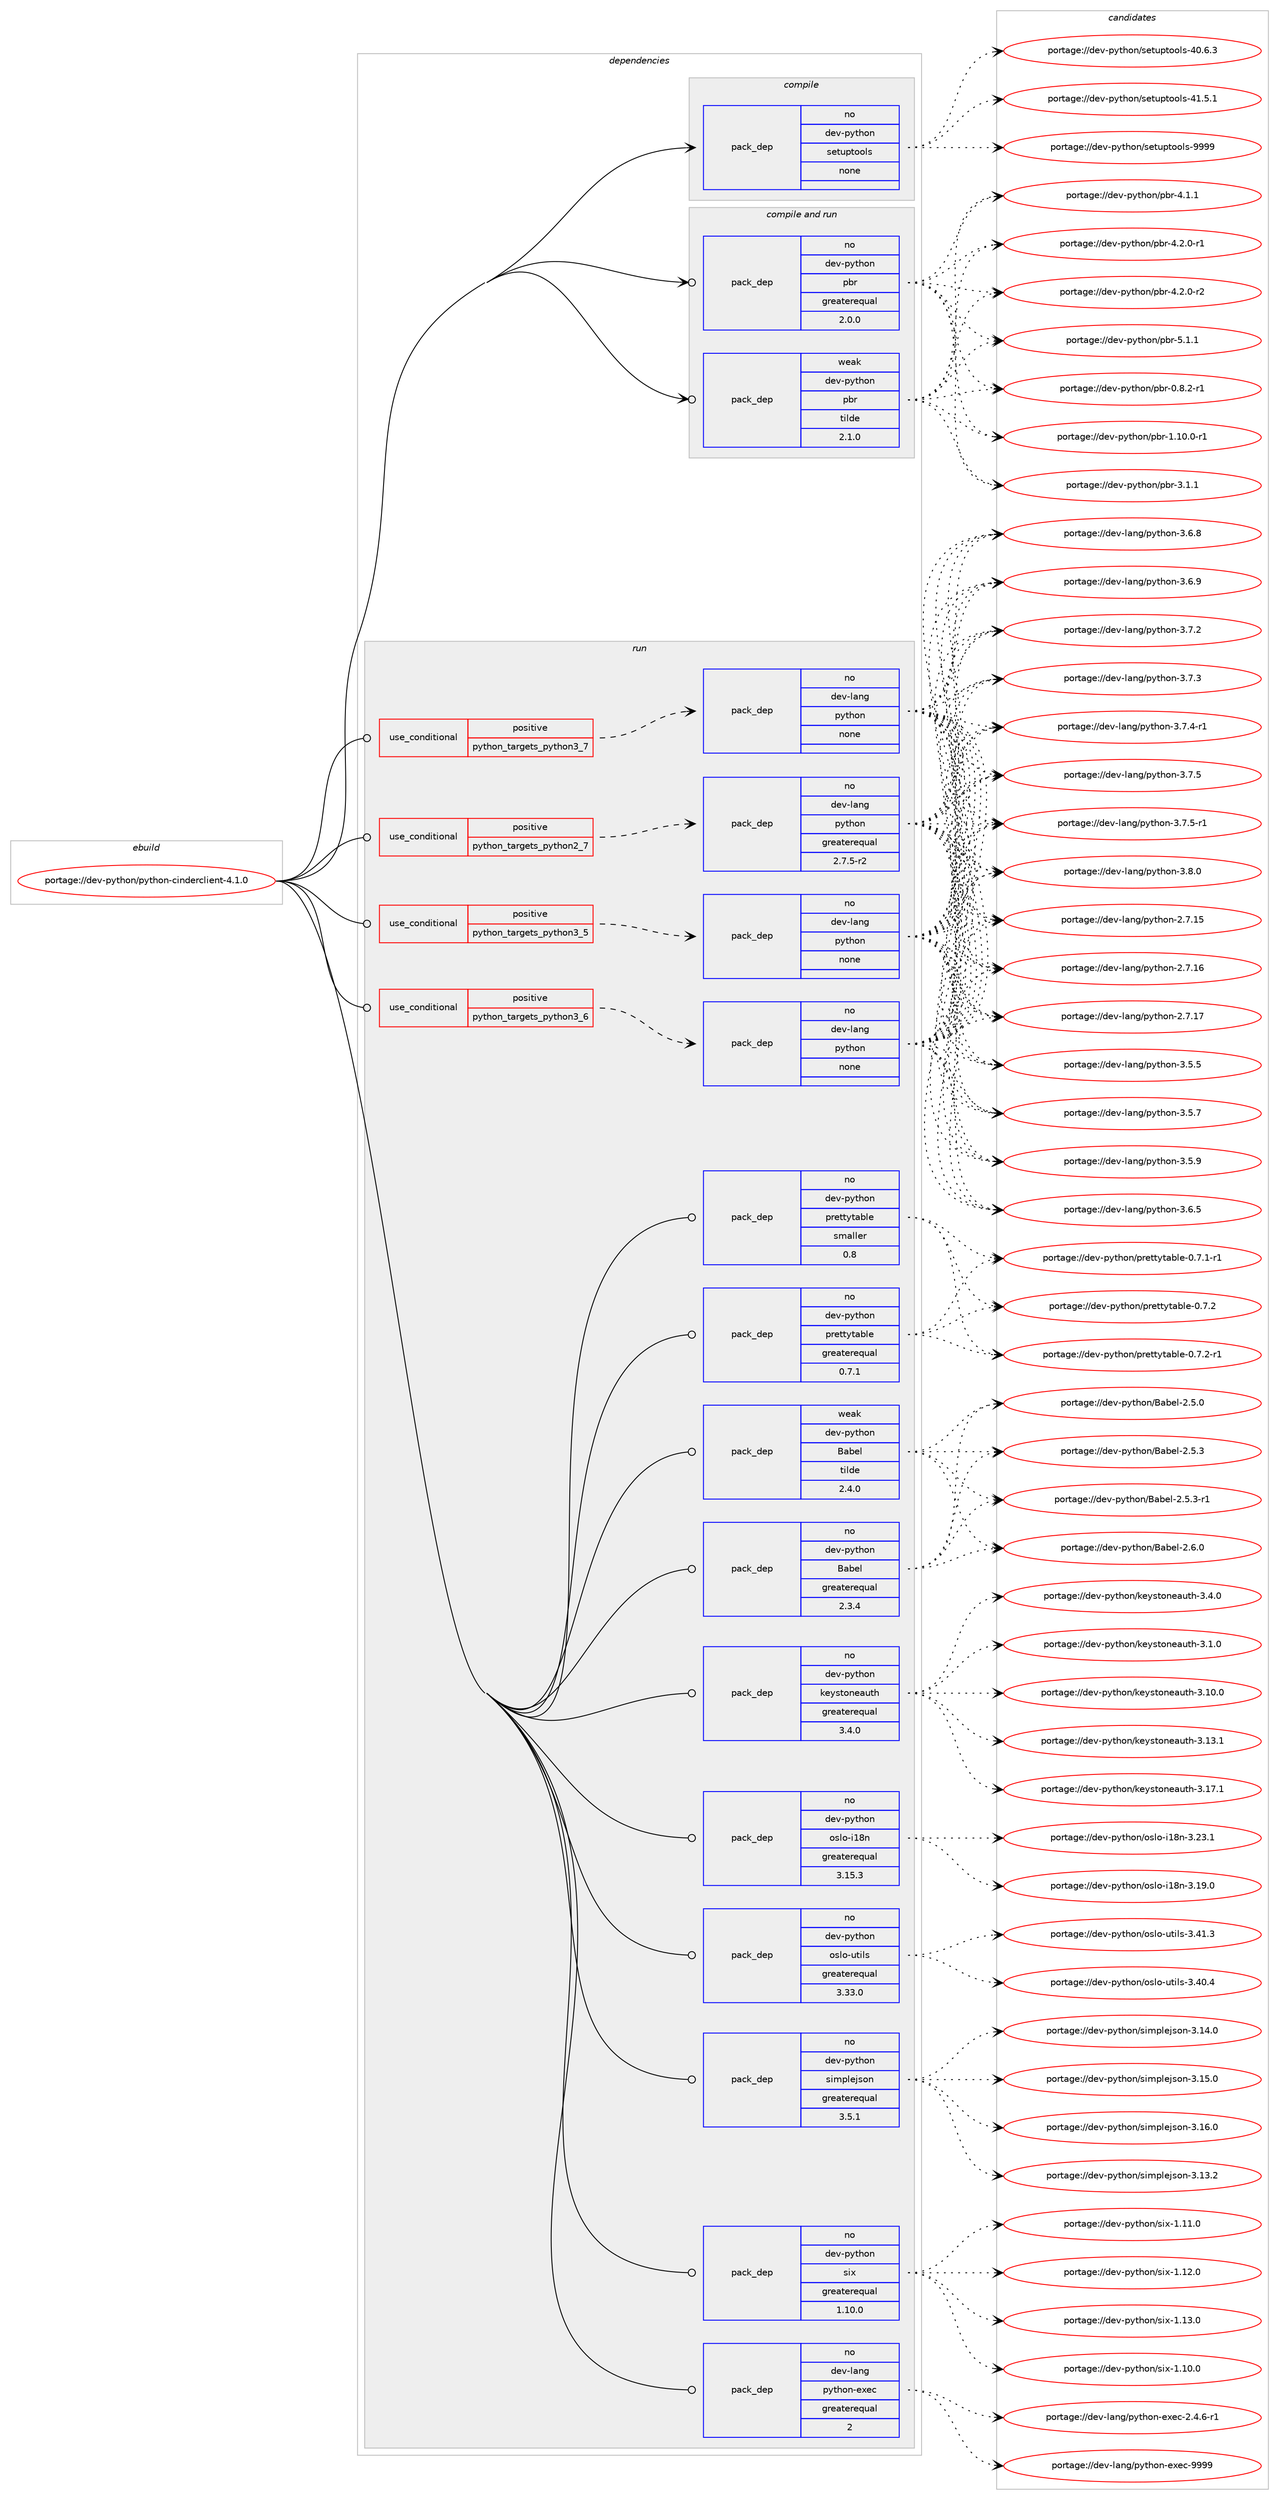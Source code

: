 digraph prolog {

# *************
# Graph options
# *************

newrank=true;
concentrate=true;
compound=true;
graph [rankdir=LR,fontname=Helvetica,fontsize=10,ranksep=1.5];#, ranksep=2.5, nodesep=0.2];
edge  [arrowhead=vee];
node  [fontname=Helvetica,fontsize=10];

# **********
# The ebuild
# **********

subgraph cluster_leftcol {
color=gray;
rank=same;
label=<<i>ebuild</i>>;
id [label="portage://dev-python/python-cinderclient-4.1.0", color=red, width=4, href="../dev-python/python-cinderclient-4.1.0.svg"];
}

# ****************
# The dependencies
# ****************

subgraph cluster_midcol {
color=gray;
label=<<i>dependencies</i>>;
subgraph cluster_compile {
fillcolor="#eeeeee";
style=filled;
label=<<i>compile</i>>;
subgraph pack125374 {
dependency165408 [label=<<TABLE BORDER="0" CELLBORDER="1" CELLSPACING="0" CELLPADDING="4" WIDTH="220"><TR><TD ROWSPAN="6" CELLPADDING="30">pack_dep</TD></TR><TR><TD WIDTH="110">no</TD></TR><TR><TD>dev-python</TD></TR><TR><TD>setuptools</TD></TR><TR><TD>none</TD></TR><TR><TD></TD></TR></TABLE>>, shape=none, color=blue];
}
id:e -> dependency165408:w [weight=20,style="solid",arrowhead="vee"];
}
subgraph cluster_compileandrun {
fillcolor="#eeeeee";
style=filled;
label=<<i>compile and run</i>>;
subgraph pack125375 {
dependency165409 [label=<<TABLE BORDER="0" CELLBORDER="1" CELLSPACING="0" CELLPADDING="4" WIDTH="220"><TR><TD ROWSPAN="6" CELLPADDING="30">pack_dep</TD></TR><TR><TD WIDTH="110">no</TD></TR><TR><TD>dev-python</TD></TR><TR><TD>pbr</TD></TR><TR><TD>greaterequal</TD></TR><TR><TD>2.0.0</TD></TR></TABLE>>, shape=none, color=blue];
}
id:e -> dependency165409:w [weight=20,style="solid",arrowhead="odotvee"];
subgraph pack125376 {
dependency165410 [label=<<TABLE BORDER="0" CELLBORDER="1" CELLSPACING="0" CELLPADDING="4" WIDTH="220"><TR><TD ROWSPAN="6" CELLPADDING="30">pack_dep</TD></TR><TR><TD WIDTH="110">weak</TD></TR><TR><TD>dev-python</TD></TR><TR><TD>pbr</TD></TR><TR><TD>tilde</TD></TR><TR><TD>2.1.0</TD></TR></TABLE>>, shape=none, color=blue];
}
id:e -> dependency165410:w [weight=20,style="solid",arrowhead="odotvee"];
}
subgraph cluster_run {
fillcolor="#eeeeee";
style=filled;
label=<<i>run</i>>;
subgraph cond36642 {
dependency165411 [label=<<TABLE BORDER="0" CELLBORDER="1" CELLSPACING="0" CELLPADDING="4"><TR><TD ROWSPAN="3" CELLPADDING="10">use_conditional</TD></TR><TR><TD>positive</TD></TR><TR><TD>python_targets_python2_7</TD></TR></TABLE>>, shape=none, color=red];
subgraph pack125377 {
dependency165412 [label=<<TABLE BORDER="0" CELLBORDER="1" CELLSPACING="0" CELLPADDING="4" WIDTH="220"><TR><TD ROWSPAN="6" CELLPADDING="30">pack_dep</TD></TR><TR><TD WIDTH="110">no</TD></TR><TR><TD>dev-lang</TD></TR><TR><TD>python</TD></TR><TR><TD>greaterequal</TD></TR><TR><TD>2.7.5-r2</TD></TR></TABLE>>, shape=none, color=blue];
}
dependency165411:e -> dependency165412:w [weight=20,style="dashed",arrowhead="vee"];
}
id:e -> dependency165411:w [weight=20,style="solid",arrowhead="odot"];
subgraph cond36643 {
dependency165413 [label=<<TABLE BORDER="0" CELLBORDER="1" CELLSPACING="0" CELLPADDING="4"><TR><TD ROWSPAN="3" CELLPADDING="10">use_conditional</TD></TR><TR><TD>positive</TD></TR><TR><TD>python_targets_python3_5</TD></TR></TABLE>>, shape=none, color=red];
subgraph pack125378 {
dependency165414 [label=<<TABLE BORDER="0" CELLBORDER="1" CELLSPACING="0" CELLPADDING="4" WIDTH="220"><TR><TD ROWSPAN="6" CELLPADDING="30">pack_dep</TD></TR><TR><TD WIDTH="110">no</TD></TR><TR><TD>dev-lang</TD></TR><TR><TD>python</TD></TR><TR><TD>none</TD></TR><TR><TD></TD></TR></TABLE>>, shape=none, color=blue];
}
dependency165413:e -> dependency165414:w [weight=20,style="dashed",arrowhead="vee"];
}
id:e -> dependency165413:w [weight=20,style="solid",arrowhead="odot"];
subgraph cond36644 {
dependency165415 [label=<<TABLE BORDER="0" CELLBORDER="1" CELLSPACING="0" CELLPADDING="4"><TR><TD ROWSPAN="3" CELLPADDING="10">use_conditional</TD></TR><TR><TD>positive</TD></TR><TR><TD>python_targets_python3_6</TD></TR></TABLE>>, shape=none, color=red];
subgraph pack125379 {
dependency165416 [label=<<TABLE BORDER="0" CELLBORDER="1" CELLSPACING="0" CELLPADDING="4" WIDTH="220"><TR><TD ROWSPAN="6" CELLPADDING="30">pack_dep</TD></TR><TR><TD WIDTH="110">no</TD></TR><TR><TD>dev-lang</TD></TR><TR><TD>python</TD></TR><TR><TD>none</TD></TR><TR><TD></TD></TR></TABLE>>, shape=none, color=blue];
}
dependency165415:e -> dependency165416:w [weight=20,style="dashed",arrowhead="vee"];
}
id:e -> dependency165415:w [weight=20,style="solid",arrowhead="odot"];
subgraph cond36645 {
dependency165417 [label=<<TABLE BORDER="0" CELLBORDER="1" CELLSPACING="0" CELLPADDING="4"><TR><TD ROWSPAN="3" CELLPADDING="10">use_conditional</TD></TR><TR><TD>positive</TD></TR><TR><TD>python_targets_python3_7</TD></TR></TABLE>>, shape=none, color=red];
subgraph pack125380 {
dependency165418 [label=<<TABLE BORDER="0" CELLBORDER="1" CELLSPACING="0" CELLPADDING="4" WIDTH="220"><TR><TD ROWSPAN="6" CELLPADDING="30">pack_dep</TD></TR><TR><TD WIDTH="110">no</TD></TR><TR><TD>dev-lang</TD></TR><TR><TD>python</TD></TR><TR><TD>none</TD></TR><TR><TD></TD></TR></TABLE>>, shape=none, color=blue];
}
dependency165417:e -> dependency165418:w [weight=20,style="dashed",arrowhead="vee"];
}
id:e -> dependency165417:w [weight=20,style="solid",arrowhead="odot"];
subgraph pack125381 {
dependency165419 [label=<<TABLE BORDER="0" CELLBORDER="1" CELLSPACING="0" CELLPADDING="4" WIDTH="220"><TR><TD ROWSPAN="6" CELLPADDING="30">pack_dep</TD></TR><TR><TD WIDTH="110">no</TD></TR><TR><TD>dev-lang</TD></TR><TR><TD>python-exec</TD></TR><TR><TD>greaterequal</TD></TR><TR><TD>2</TD></TR></TABLE>>, shape=none, color=blue];
}
id:e -> dependency165419:w [weight=20,style="solid",arrowhead="odot"];
subgraph pack125382 {
dependency165420 [label=<<TABLE BORDER="0" CELLBORDER="1" CELLSPACING="0" CELLPADDING="4" WIDTH="220"><TR><TD ROWSPAN="6" CELLPADDING="30">pack_dep</TD></TR><TR><TD WIDTH="110">no</TD></TR><TR><TD>dev-python</TD></TR><TR><TD>Babel</TD></TR><TR><TD>greaterequal</TD></TR><TR><TD>2.3.4</TD></TR></TABLE>>, shape=none, color=blue];
}
id:e -> dependency165420:w [weight=20,style="solid",arrowhead="odot"];
subgraph pack125383 {
dependency165421 [label=<<TABLE BORDER="0" CELLBORDER="1" CELLSPACING="0" CELLPADDING="4" WIDTH="220"><TR><TD ROWSPAN="6" CELLPADDING="30">pack_dep</TD></TR><TR><TD WIDTH="110">no</TD></TR><TR><TD>dev-python</TD></TR><TR><TD>keystoneauth</TD></TR><TR><TD>greaterequal</TD></TR><TR><TD>3.4.0</TD></TR></TABLE>>, shape=none, color=blue];
}
id:e -> dependency165421:w [weight=20,style="solid",arrowhead="odot"];
subgraph pack125384 {
dependency165422 [label=<<TABLE BORDER="0" CELLBORDER="1" CELLSPACING="0" CELLPADDING="4" WIDTH="220"><TR><TD ROWSPAN="6" CELLPADDING="30">pack_dep</TD></TR><TR><TD WIDTH="110">no</TD></TR><TR><TD>dev-python</TD></TR><TR><TD>oslo-i18n</TD></TR><TR><TD>greaterequal</TD></TR><TR><TD>3.15.3</TD></TR></TABLE>>, shape=none, color=blue];
}
id:e -> dependency165422:w [weight=20,style="solid",arrowhead="odot"];
subgraph pack125385 {
dependency165423 [label=<<TABLE BORDER="0" CELLBORDER="1" CELLSPACING="0" CELLPADDING="4" WIDTH="220"><TR><TD ROWSPAN="6" CELLPADDING="30">pack_dep</TD></TR><TR><TD WIDTH="110">no</TD></TR><TR><TD>dev-python</TD></TR><TR><TD>oslo-utils</TD></TR><TR><TD>greaterequal</TD></TR><TR><TD>3.33.0</TD></TR></TABLE>>, shape=none, color=blue];
}
id:e -> dependency165423:w [weight=20,style="solid",arrowhead="odot"];
subgraph pack125386 {
dependency165424 [label=<<TABLE BORDER="0" CELLBORDER="1" CELLSPACING="0" CELLPADDING="4" WIDTH="220"><TR><TD ROWSPAN="6" CELLPADDING="30">pack_dep</TD></TR><TR><TD WIDTH="110">no</TD></TR><TR><TD>dev-python</TD></TR><TR><TD>prettytable</TD></TR><TR><TD>greaterequal</TD></TR><TR><TD>0.7.1</TD></TR></TABLE>>, shape=none, color=blue];
}
id:e -> dependency165424:w [weight=20,style="solid",arrowhead="odot"];
subgraph pack125387 {
dependency165425 [label=<<TABLE BORDER="0" CELLBORDER="1" CELLSPACING="0" CELLPADDING="4" WIDTH="220"><TR><TD ROWSPAN="6" CELLPADDING="30">pack_dep</TD></TR><TR><TD WIDTH="110">no</TD></TR><TR><TD>dev-python</TD></TR><TR><TD>prettytable</TD></TR><TR><TD>smaller</TD></TR><TR><TD>0.8</TD></TR></TABLE>>, shape=none, color=blue];
}
id:e -> dependency165425:w [weight=20,style="solid",arrowhead="odot"];
subgraph pack125388 {
dependency165426 [label=<<TABLE BORDER="0" CELLBORDER="1" CELLSPACING="0" CELLPADDING="4" WIDTH="220"><TR><TD ROWSPAN="6" CELLPADDING="30">pack_dep</TD></TR><TR><TD WIDTH="110">no</TD></TR><TR><TD>dev-python</TD></TR><TR><TD>simplejson</TD></TR><TR><TD>greaterequal</TD></TR><TR><TD>3.5.1</TD></TR></TABLE>>, shape=none, color=blue];
}
id:e -> dependency165426:w [weight=20,style="solid",arrowhead="odot"];
subgraph pack125389 {
dependency165427 [label=<<TABLE BORDER="0" CELLBORDER="1" CELLSPACING="0" CELLPADDING="4" WIDTH="220"><TR><TD ROWSPAN="6" CELLPADDING="30">pack_dep</TD></TR><TR><TD WIDTH="110">no</TD></TR><TR><TD>dev-python</TD></TR><TR><TD>six</TD></TR><TR><TD>greaterequal</TD></TR><TR><TD>1.10.0</TD></TR></TABLE>>, shape=none, color=blue];
}
id:e -> dependency165427:w [weight=20,style="solid",arrowhead="odot"];
subgraph pack125390 {
dependency165428 [label=<<TABLE BORDER="0" CELLBORDER="1" CELLSPACING="0" CELLPADDING="4" WIDTH="220"><TR><TD ROWSPAN="6" CELLPADDING="30">pack_dep</TD></TR><TR><TD WIDTH="110">weak</TD></TR><TR><TD>dev-python</TD></TR><TR><TD>Babel</TD></TR><TR><TD>tilde</TD></TR><TR><TD>2.4.0</TD></TR></TABLE>>, shape=none, color=blue];
}
id:e -> dependency165428:w [weight=20,style="solid",arrowhead="odot"];
}
}

# **************
# The candidates
# **************

subgraph cluster_choices {
rank=same;
color=gray;
label=<<i>candidates</i>>;

subgraph choice125374 {
color=black;
nodesep=1;
choiceportage100101118451121211161041111104711510111611711211611111110811545524846544651 [label="portage://dev-python/setuptools-40.6.3", color=red, width=4,href="../dev-python/setuptools-40.6.3.svg"];
choiceportage100101118451121211161041111104711510111611711211611111110811545524946534649 [label="portage://dev-python/setuptools-41.5.1", color=red, width=4,href="../dev-python/setuptools-41.5.1.svg"];
choiceportage10010111845112121116104111110471151011161171121161111111081154557575757 [label="portage://dev-python/setuptools-9999", color=red, width=4,href="../dev-python/setuptools-9999.svg"];
dependency165408:e -> choiceportage100101118451121211161041111104711510111611711211611111110811545524846544651:w [style=dotted,weight="100"];
dependency165408:e -> choiceportage100101118451121211161041111104711510111611711211611111110811545524946534649:w [style=dotted,weight="100"];
dependency165408:e -> choiceportage10010111845112121116104111110471151011161171121161111111081154557575757:w [style=dotted,weight="100"];
}
subgraph choice125375 {
color=black;
nodesep=1;
choiceportage1001011184511212111610411111047112981144548465646504511449 [label="portage://dev-python/pbr-0.8.2-r1", color=red, width=4,href="../dev-python/pbr-0.8.2-r1.svg"];
choiceportage100101118451121211161041111104711298114454946494846484511449 [label="portage://dev-python/pbr-1.10.0-r1", color=red, width=4,href="../dev-python/pbr-1.10.0-r1.svg"];
choiceportage100101118451121211161041111104711298114455146494649 [label="portage://dev-python/pbr-3.1.1", color=red, width=4,href="../dev-python/pbr-3.1.1.svg"];
choiceportage100101118451121211161041111104711298114455246494649 [label="portage://dev-python/pbr-4.1.1", color=red, width=4,href="../dev-python/pbr-4.1.1.svg"];
choiceportage1001011184511212111610411111047112981144552465046484511449 [label="portage://dev-python/pbr-4.2.0-r1", color=red, width=4,href="../dev-python/pbr-4.2.0-r1.svg"];
choiceportage1001011184511212111610411111047112981144552465046484511450 [label="portage://dev-python/pbr-4.2.0-r2", color=red, width=4,href="../dev-python/pbr-4.2.0-r2.svg"];
choiceportage100101118451121211161041111104711298114455346494649 [label="portage://dev-python/pbr-5.1.1", color=red, width=4,href="../dev-python/pbr-5.1.1.svg"];
dependency165409:e -> choiceportage1001011184511212111610411111047112981144548465646504511449:w [style=dotted,weight="100"];
dependency165409:e -> choiceportage100101118451121211161041111104711298114454946494846484511449:w [style=dotted,weight="100"];
dependency165409:e -> choiceportage100101118451121211161041111104711298114455146494649:w [style=dotted,weight="100"];
dependency165409:e -> choiceportage100101118451121211161041111104711298114455246494649:w [style=dotted,weight="100"];
dependency165409:e -> choiceportage1001011184511212111610411111047112981144552465046484511449:w [style=dotted,weight="100"];
dependency165409:e -> choiceportage1001011184511212111610411111047112981144552465046484511450:w [style=dotted,weight="100"];
dependency165409:e -> choiceportage100101118451121211161041111104711298114455346494649:w [style=dotted,weight="100"];
}
subgraph choice125376 {
color=black;
nodesep=1;
choiceportage1001011184511212111610411111047112981144548465646504511449 [label="portage://dev-python/pbr-0.8.2-r1", color=red, width=4,href="../dev-python/pbr-0.8.2-r1.svg"];
choiceportage100101118451121211161041111104711298114454946494846484511449 [label="portage://dev-python/pbr-1.10.0-r1", color=red, width=4,href="../dev-python/pbr-1.10.0-r1.svg"];
choiceportage100101118451121211161041111104711298114455146494649 [label="portage://dev-python/pbr-3.1.1", color=red, width=4,href="../dev-python/pbr-3.1.1.svg"];
choiceportage100101118451121211161041111104711298114455246494649 [label="portage://dev-python/pbr-4.1.1", color=red, width=4,href="../dev-python/pbr-4.1.1.svg"];
choiceportage1001011184511212111610411111047112981144552465046484511449 [label="portage://dev-python/pbr-4.2.0-r1", color=red, width=4,href="../dev-python/pbr-4.2.0-r1.svg"];
choiceportage1001011184511212111610411111047112981144552465046484511450 [label="portage://dev-python/pbr-4.2.0-r2", color=red, width=4,href="../dev-python/pbr-4.2.0-r2.svg"];
choiceportage100101118451121211161041111104711298114455346494649 [label="portage://dev-python/pbr-5.1.1", color=red, width=4,href="../dev-python/pbr-5.1.1.svg"];
dependency165410:e -> choiceportage1001011184511212111610411111047112981144548465646504511449:w [style=dotted,weight="100"];
dependency165410:e -> choiceportage100101118451121211161041111104711298114454946494846484511449:w [style=dotted,weight="100"];
dependency165410:e -> choiceportage100101118451121211161041111104711298114455146494649:w [style=dotted,weight="100"];
dependency165410:e -> choiceportage100101118451121211161041111104711298114455246494649:w [style=dotted,weight="100"];
dependency165410:e -> choiceportage1001011184511212111610411111047112981144552465046484511449:w [style=dotted,weight="100"];
dependency165410:e -> choiceportage1001011184511212111610411111047112981144552465046484511450:w [style=dotted,weight="100"];
dependency165410:e -> choiceportage100101118451121211161041111104711298114455346494649:w [style=dotted,weight="100"];
}
subgraph choice125377 {
color=black;
nodesep=1;
choiceportage10010111845108971101034711212111610411111045504655464953 [label="portage://dev-lang/python-2.7.15", color=red, width=4,href="../dev-lang/python-2.7.15.svg"];
choiceportage10010111845108971101034711212111610411111045504655464954 [label="portage://dev-lang/python-2.7.16", color=red, width=4,href="../dev-lang/python-2.7.16.svg"];
choiceportage10010111845108971101034711212111610411111045504655464955 [label="portage://dev-lang/python-2.7.17", color=red, width=4,href="../dev-lang/python-2.7.17.svg"];
choiceportage100101118451089711010347112121116104111110455146534653 [label="portage://dev-lang/python-3.5.5", color=red, width=4,href="../dev-lang/python-3.5.5.svg"];
choiceportage100101118451089711010347112121116104111110455146534655 [label="portage://dev-lang/python-3.5.7", color=red, width=4,href="../dev-lang/python-3.5.7.svg"];
choiceportage100101118451089711010347112121116104111110455146534657 [label="portage://dev-lang/python-3.5.9", color=red, width=4,href="../dev-lang/python-3.5.9.svg"];
choiceportage100101118451089711010347112121116104111110455146544653 [label="portage://dev-lang/python-3.6.5", color=red, width=4,href="../dev-lang/python-3.6.5.svg"];
choiceportage100101118451089711010347112121116104111110455146544656 [label="portage://dev-lang/python-3.6.8", color=red, width=4,href="../dev-lang/python-3.6.8.svg"];
choiceportage100101118451089711010347112121116104111110455146544657 [label="portage://dev-lang/python-3.6.9", color=red, width=4,href="../dev-lang/python-3.6.9.svg"];
choiceportage100101118451089711010347112121116104111110455146554650 [label="portage://dev-lang/python-3.7.2", color=red, width=4,href="../dev-lang/python-3.7.2.svg"];
choiceportage100101118451089711010347112121116104111110455146554651 [label="portage://dev-lang/python-3.7.3", color=red, width=4,href="../dev-lang/python-3.7.3.svg"];
choiceportage1001011184510897110103471121211161041111104551465546524511449 [label="portage://dev-lang/python-3.7.4-r1", color=red, width=4,href="../dev-lang/python-3.7.4-r1.svg"];
choiceportage100101118451089711010347112121116104111110455146554653 [label="portage://dev-lang/python-3.7.5", color=red, width=4,href="../dev-lang/python-3.7.5.svg"];
choiceportage1001011184510897110103471121211161041111104551465546534511449 [label="portage://dev-lang/python-3.7.5-r1", color=red, width=4,href="../dev-lang/python-3.7.5-r1.svg"];
choiceportage100101118451089711010347112121116104111110455146564648 [label="portage://dev-lang/python-3.8.0", color=red, width=4,href="../dev-lang/python-3.8.0.svg"];
dependency165412:e -> choiceportage10010111845108971101034711212111610411111045504655464953:w [style=dotted,weight="100"];
dependency165412:e -> choiceportage10010111845108971101034711212111610411111045504655464954:w [style=dotted,weight="100"];
dependency165412:e -> choiceportage10010111845108971101034711212111610411111045504655464955:w [style=dotted,weight="100"];
dependency165412:e -> choiceportage100101118451089711010347112121116104111110455146534653:w [style=dotted,weight="100"];
dependency165412:e -> choiceportage100101118451089711010347112121116104111110455146534655:w [style=dotted,weight="100"];
dependency165412:e -> choiceportage100101118451089711010347112121116104111110455146534657:w [style=dotted,weight="100"];
dependency165412:e -> choiceportage100101118451089711010347112121116104111110455146544653:w [style=dotted,weight="100"];
dependency165412:e -> choiceportage100101118451089711010347112121116104111110455146544656:w [style=dotted,weight="100"];
dependency165412:e -> choiceportage100101118451089711010347112121116104111110455146544657:w [style=dotted,weight="100"];
dependency165412:e -> choiceportage100101118451089711010347112121116104111110455146554650:w [style=dotted,weight="100"];
dependency165412:e -> choiceportage100101118451089711010347112121116104111110455146554651:w [style=dotted,weight="100"];
dependency165412:e -> choiceportage1001011184510897110103471121211161041111104551465546524511449:w [style=dotted,weight="100"];
dependency165412:e -> choiceportage100101118451089711010347112121116104111110455146554653:w [style=dotted,weight="100"];
dependency165412:e -> choiceportage1001011184510897110103471121211161041111104551465546534511449:w [style=dotted,weight="100"];
dependency165412:e -> choiceportage100101118451089711010347112121116104111110455146564648:w [style=dotted,weight="100"];
}
subgraph choice125378 {
color=black;
nodesep=1;
choiceportage10010111845108971101034711212111610411111045504655464953 [label="portage://dev-lang/python-2.7.15", color=red, width=4,href="../dev-lang/python-2.7.15.svg"];
choiceportage10010111845108971101034711212111610411111045504655464954 [label="portage://dev-lang/python-2.7.16", color=red, width=4,href="../dev-lang/python-2.7.16.svg"];
choiceportage10010111845108971101034711212111610411111045504655464955 [label="portage://dev-lang/python-2.7.17", color=red, width=4,href="../dev-lang/python-2.7.17.svg"];
choiceportage100101118451089711010347112121116104111110455146534653 [label="portage://dev-lang/python-3.5.5", color=red, width=4,href="../dev-lang/python-3.5.5.svg"];
choiceportage100101118451089711010347112121116104111110455146534655 [label="portage://dev-lang/python-3.5.7", color=red, width=4,href="../dev-lang/python-3.5.7.svg"];
choiceportage100101118451089711010347112121116104111110455146534657 [label="portage://dev-lang/python-3.5.9", color=red, width=4,href="../dev-lang/python-3.5.9.svg"];
choiceportage100101118451089711010347112121116104111110455146544653 [label="portage://dev-lang/python-3.6.5", color=red, width=4,href="../dev-lang/python-3.6.5.svg"];
choiceportage100101118451089711010347112121116104111110455146544656 [label="portage://dev-lang/python-3.6.8", color=red, width=4,href="../dev-lang/python-3.6.8.svg"];
choiceportage100101118451089711010347112121116104111110455146544657 [label="portage://dev-lang/python-3.6.9", color=red, width=4,href="../dev-lang/python-3.6.9.svg"];
choiceportage100101118451089711010347112121116104111110455146554650 [label="portage://dev-lang/python-3.7.2", color=red, width=4,href="../dev-lang/python-3.7.2.svg"];
choiceportage100101118451089711010347112121116104111110455146554651 [label="portage://dev-lang/python-3.7.3", color=red, width=4,href="../dev-lang/python-3.7.3.svg"];
choiceportage1001011184510897110103471121211161041111104551465546524511449 [label="portage://dev-lang/python-3.7.4-r1", color=red, width=4,href="../dev-lang/python-3.7.4-r1.svg"];
choiceportage100101118451089711010347112121116104111110455146554653 [label="portage://dev-lang/python-3.7.5", color=red, width=4,href="../dev-lang/python-3.7.5.svg"];
choiceportage1001011184510897110103471121211161041111104551465546534511449 [label="portage://dev-lang/python-3.7.5-r1", color=red, width=4,href="../dev-lang/python-3.7.5-r1.svg"];
choiceportage100101118451089711010347112121116104111110455146564648 [label="portage://dev-lang/python-3.8.0", color=red, width=4,href="../dev-lang/python-3.8.0.svg"];
dependency165414:e -> choiceportage10010111845108971101034711212111610411111045504655464953:w [style=dotted,weight="100"];
dependency165414:e -> choiceportage10010111845108971101034711212111610411111045504655464954:w [style=dotted,weight="100"];
dependency165414:e -> choiceportage10010111845108971101034711212111610411111045504655464955:w [style=dotted,weight="100"];
dependency165414:e -> choiceportage100101118451089711010347112121116104111110455146534653:w [style=dotted,weight="100"];
dependency165414:e -> choiceportage100101118451089711010347112121116104111110455146534655:w [style=dotted,weight="100"];
dependency165414:e -> choiceportage100101118451089711010347112121116104111110455146534657:w [style=dotted,weight="100"];
dependency165414:e -> choiceportage100101118451089711010347112121116104111110455146544653:w [style=dotted,weight="100"];
dependency165414:e -> choiceportage100101118451089711010347112121116104111110455146544656:w [style=dotted,weight="100"];
dependency165414:e -> choiceportage100101118451089711010347112121116104111110455146544657:w [style=dotted,weight="100"];
dependency165414:e -> choiceportage100101118451089711010347112121116104111110455146554650:w [style=dotted,weight="100"];
dependency165414:e -> choiceportage100101118451089711010347112121116104111110455146554651:w [style=dotted,weight="100"];
dependency165414:e -> choiceportage1001011184510897110103471121211161041111104551465546524511449:w [style=dotted,weight="100"];
dependency165414:e -> choiceportage100101118451089711010347112121116104111110455146554653:w [style=dotted,weight="100"];
dependency165414:e -> choiceportage1001011184510897110103471121211161041111104551465546534511449:w [style=dotted,weight="100"];
dependency165414:e -> choiceportage100101118451089711010347112121116104111110455146564648:w [style=dotted,weight="100"];
}
subgraph choice125379 {
color=black;
nodesep=1;
choiceportage10010111845108971101034711212111610411111045504655464953 [label="portage://dev-lang/python-2.7.15", color=red, width=4,href="../dev-lang/python-2.7.15.svg"];
choiceportage10010111845108971101034711212111610411111045504655464954 [label="portage://dev-lang/python-2.7.16", color=red, width=4,href="../dev-lang/python-2.7.16.svg"];
choiceportage10010111845108971101034711212111610411111045504655464955 [label="portage://dev-lang/python-2.7.17", color=red, width=4,href="../dev-lang/python-2.7.17.svg"];
choiceportage100101118451089711010347112121116104111110455146534653 [label="portage://dev-lang/python-3.5.5", color=red, width=4,href="../dev-lang/python-3.5.5.svg"];
choiceportage100101118451089711010347112121116104111110455146534655 [label="portage://dev-lang/python-3.5.7", color=red, width=4,href="../dev-lang/python-3.5.7.svg"];
choiceportage100101118451089711010347112121116104111110455146534657 [label="portage://dev-lang/python-3.5.9", color=red, width=4,href="../dev-lang/python-3.5.9.svg"];
choiceportage100101118451089711010347112121116104111110455146544653 [label="portage://dev-lang/python-3.6.5", color=red, width=4,href="../dev-lang/python-3.6.5.svg"];
choiceportage100101118451089711010347112121116104111110455146544656 [label="portage://dev-lang/python-3.6.8", color=red, width=4,href="../dev-lang/python-3.6.8.svg"];
choiceportage100101118451089711010347112121116104111110455146544657 [label="portage://dev-lang/python-3.6.9", color=red, width=4,href="../dev-lang/python-3.6.9.svg"];
choiceportage100101118451089711010347112121116104111110455146554650 [label="portage://dev-lang/python-3.7.2", color=red, width=4,href="../dev-lang/python-3.7.2.svg"];
choiceportage100101118451089711010347112121116104111110455146554651 [label="portage://dev-lang/python-3.7.3", color=red, width=4,href="../dev-lang/python-3.7.3.svg"];
choiceportage1001011184510897110103471121211161041111104551465546524511449 [label="portage://dev-lang/python-3.7.4-r1", color=red, width=4,href="../dev-lang/python-3.7.4-r1.svg"];
choiceportage100101118451089711010347112121116104111110455146554653 [label="portage://dev-lang/python-3.7.5", color=red, width=4,href="../dev-lang/python-3.7.5.svg"];
choiceportage1001011184510897110103471121211161041111104551465546534511449 [label="portage://dev-lang/python-3.7.5-r1", color=red, width=4,href="../dev-lang/python-3.7.5-r1.svg"];
choiceportage100101118451089711010347112121116104111110455146564648 [label="portage://dev-lang/python-3.8.0", color=red, width=4,href="../dev-lang/python-3.8.0.svg"];
dependency165416:e -> choiceportage10010111845108971101034711212111610411111045504655464953:w [style=dotted,weight="100"];
dependency165416:e -> choiceportage10010111845108971101034711212111610411111045504655464954:w [style=dotted,weight="100"];
dependency165416:e -> choiceportage10010111845108971101034711212111610411111045504655464955:w [style=dotted,weight="100"];
dependency165416:e -> choiceportage100101118451089711010347112121116104111110455146534653:w [style=dotted,weight="100"];
dependency165416:e -> choiceportage100101118451089711010347112121116104111110455146534655:w [style=dotted,weight="100"];
dependency165416:e -> choiceportage100101118451089711010347112121116104111110455146534657:w [style=dotted,weight="100"];
dependency165416:e -> choiceportage100101118451089711010347112121116104111110455146544653:w [style=dotted,weight="100"];
dependency165416:e -> choiceportage100101118451089711010347112121116104111110455146544656:w [style=dotted,weight="100"];
dependency165416:e -> choiceportage100101118451089711010347112121116104111110455146544657:w [style=dotted,weight="100"];
dependency165416:e -> choiceportage100101118451089711010347112121116104111110455146554650:w [style=dotted,weight="100"];
dependency165416:e -> choiceportage100101118451089711010347112121116104111110455146554651:w [style=dotted,weight="100"];
dependency165416:e -> choiceportage1001011184510897110103471121211161041111104551465546524511449:w [style=dotted,weight="100"];
dependency165416:e -> choiceportage100101118451089711010347112121116104111110455146554653:w [style=dotted,weight="100"];
dependency165416:e -> choiceportage1001011184510897110103471121211161041111104551465546534511449:w [style=dotted,weight="100"];
dependency165416:e -> choiceportage100101118451089711010347112121116104111110455146564648:w [style=dotted,weight="100"];
}
subgraph choice125380 {
color=black;
nodesep=1;
choiceportage10010111845108971101034711212111610411111045504655464953 [label="portage://dev-lang/python-2.7.15", color=red, width=4,href="../dev-lang/python-2.7.15.svg"];
choiceportage10010111845108971101034711212111610411111045504655464954 [label="portage://dev-lang/python-2.7.16", color=red, width=4,href="../dev-lang/python-2.7.16.svg"];
choiceportage10010111845108971101034711212111610411111045504655464955 [label="portage://dev-lang/python-2.7.17", color=red, width=4,href="../dev-lang/python-2.7.17.svg"];
choiceportage100101118451089711010347112121116104111110455146534653 [label="portage://dev-lang/python-3.5.5", color=red, width=4,href="../dev-lang/python-3.5.5.svg"];
choiceportage100101118451089711010347112121116104111110455146534655 [label="portage://dev-lang/python-3.5.7", color=red, width=4,href="../dev-lang/python-3.5.7.svg"];
choiceportage100101118451089711010347112121116104111110455146534657 [label="portage://dev-lang/python-3.5.9", color=red, width=4,href="../dev-lang/python-3.5.9.svg"];
choiceportage100101118451089711010347112121116104111110455146544653 [label="portage://dev-lang/python-3.6.5", color=red, width=4,href="../dev-lang/python-3.6.5.svg"];
choiceportage100101118451089711010347112121116104111110455146544656 [label="portage://dev-lang/python-3.6.8", color=red, width=4,href="../dev-lang/python-3.6.8.svg"];
choiceportage100101118451089711010347112121116104111110455146544657 [label="portage://dev-lang/python-3.6.9", color=red, width=4,href="../dev-lang/python-3.6.9.svg"];
choiceportage100101118451089711010347112121116104111110455146554650 [label="portage://dev-lang/python-3.7.2", color=red, width=4,href="../dev-lang/python-3.7.2.svg"];
choiceportage100101118451089711010347112121116104111110455146554651 [label="portage://dev-lang/python-3.7.3", color=red, width=4,href="../dev-lang/python-3.7.3.svg"];
choiceportage1001011184510897110103471121211161041111104551465546524511449 [label="portage://dev-lang/python-3.7.4-r1", color=red, width=4,href="../dev-lang/python-3.7.4-r1.svg"];
choiceportage100101118451089711010347112121116104111110455146554653 [label="portage://dev-lang/python-3.7.5", color=red, width=4,href="../dev-lang/python-3.7.5.svg"];
choiceportage1001011184510897110103471121211161041111104551465546534511449 [label="portage://dev-lang/python-3.7.5-r1", color=red, width=4,href="../dev-lang/python-3.7.5-r1.svg"];
choiceportage100101118451089711010347112121116104111110455146564648 [label="portage://dev-lang/python-3.8.0", color=red, width=4,href="../dev-lang/python-3.8.0.svg"];
dependency165418:e -> choiceportage10010111845108971101034711212111610411111045504655464953:w [style=dotted,weight="100"];
dependency165418:e -> choiceportage10010111845108971101034711212111610411111045504655464954:w [style=dotted,weight="100"];
dependency165418:e -> choiceportage10010111845108971101034711212111610411111045504655464955:w [style=dotted,weight="100"];
dependency165418:e -> choiceportage100101118451089711010347112121116104111110455146534653:w [style=dotted,weight="100"];
dependency165418:e -> choiceportage100101118451089711010347112121116104111110455146534655:w [style=dotted,weight="100"];
dependency165418:e -> choiceportage100101118451089711010347112121116104111110455146534657:w [style=dotted,weight="100"];
dependency165418:e -> choiceportage100101118451089711010347112121116104111110455146544653:w [style=dotted,weight="100"];
dependency165418:e -> choiceportage100101118451089711010347112121116104111110455146544656:w [style=dotted,weight="100"];
dependency165418:e -> choiceportage100101118451089711010347112121116104111110455146544657:w [style=dotted,weight="100"];
dependency165418:e -> choiceportage100101118451089711010347112121116104111110455146554650:w [style=dotted,weight="100"];
dependency165418:e -> choiceportage100101118451089711010347112121116104111110455146554651:w [style=dotted,weight="100"];
dependency165418:e -> choiceportage1001011184510897110103471121211161041111104551465546524511449:w [style=dotted,weight="100"];
dependency165418:e -> choiceportage100101118451089711010347112121116104111110455146554653:w [style=dotted,weight="100"];
dependency165418:e -> choiceportage1001011184510897110103471121211161041111104551465546534511449:w [style=dotted,weight="100"];
dependency165418:e -> choiceportage100101118451089711010347112121116104111110455146564648:w [style=dotted,weight="100"];
}
subgraph choice125381 {
color=black;
nodesep=1;
choiceportage10010111845108971101034711212111610411111045101120101994550465246544511449 [label="portage://dev-lang/python-exec-2.4.6-r1", color=red, width=4,href="../dev-lang/python-exec-2.4.6-r1.svg"];
choiceportage10010111845108971101034711212111610411111045101120101994557575757 [label="portage://dev-lang/python-exec-9999", color=red, width=4,href="../dev-lang/python-exec-9999.svg"];
dependency165419:e -> choiceportage10010111845108971101034711212111610411111045101120101994550465246544511449:w [style=dotted,weight="100"];
dependency165419:e -> choiceportage10010111845108971101034711212111610411111045101120101994557575757:w [style=dotted,weight="100"];
}
subgraph choice125382 {
color=black;
nodesep=1;
choiceportage1001011184511212111610411111047669798101108455046534648 [label="portage://dev-python/Babel-2.5.0", color=red, width=4,href="../dev-python/Babel-2.5.0.svg"];
choiceportage1001011184511212111610411111047669798101108455046534651 [label="portage://dev-python/Babel-2.5.3", color=red, width=4,href="../dev-python/Babel-2.5.3.svg"];
choiceportage10010111845112121116104111110476697981011084550465346514511449 [label="portage://dev-python/Babel-2.5.3-r1", color=red, width=4,href="../dev-python/Babel-2.5.3-r1.svg"];
choiceportage1001011184511212111610411111047669798101108455046544648 [label="portage://dev-python/Babel-2.6.0", color=red, width=4,href="../dev-python/Babel-2.6.0.svg"];
dependency165420:e -> choiceportage1001011184511212111610411111047669798101108455046534648:w [style=dotted,weight="100"];
dependency165420:e -> choiceportage1001011184511212111610411111047669798101108455046534651:w [style=dotted,weight="100"];
dependency165420:e -> choiceportage10010111845112121116104111110476697981011084550465346514511449:w [style=dotted,weight="100"];
dependency165420:e -> choiceportage1001011184511212111610411111047669798101108455046544648:w [style=dotted,weight="100"];
}
subgraph choice125383 {
color=black;
nodesep=1;
choiceportage100101118451121211161041111104710710112111511611111010197117116104455146494648 [label="portage://dev-python/keystoneauth-3.1.0", color=red, width=4,href="../dev-python/keystoneauth-3.1.0.svg"];
choiceportage10010111845112121116104111110471071011211151161111101019711711610445514649484648 [label="portage://dev-python/keystoneauth-3.10.0", color=red, width=4,href="../dev-python/keystoneauth-3.10.0.svg"];
choiceportage10010111845112121116104111110471071011211151161111101019711711610445514649514649 [label="portage://dev-python/keystoneauth-3.13.1", color=red, width=4,href="../dev-python/keystoneauth-3.13.1.svg"];
choiceportage10010111845112121116104111110471071011211151161111101019711711610445514649554649 [label="portage://dev-python/keystoneauth-3.17.1", color=red, width=4,href="../dev-python/keystoneauth-3.17.1.svg"];
choiceportage100101118451121211161041111104710710112111511611111010197117116104455146524648 [label="portage://dev-python/keystoneauth-3.4.0", color=red, width=4,href="../dev-python/keystoneauth-3.4.0.svg"];
dependency165421:e -> choiceportage100101118451121211161041111104710710112111511611111010197117116104455146494648:w [style=dotted,weight="100"];
dependency165421:e -> choiceportage10010111845112121116104111110471071011211151161111101019711711610445514649484648:w [style=dotted,weight="100"];
dependency165421:e -> choiceportage10010111845112121116104111110471071011211151161111101019711711610445514649514649:w [style=dotted,weight="100"];
dependency165421:e -> choiceportage10010111845112121116104111110471071011211151161111101019711711610445514649554649:w [style=dotted,weight="100"];
dependency165421:e -> choiceportage100101118451121211161041111104710710112111511611111010197117116104455146524648:w [style=dotted,weight="100"];
}
subgraph choice125384 {
color=black;
nodesep=1;
choiceportage100101118451121211161041111104711111510811145105495611045514649574648 [label="portage://dev-python/oslo-i18n-3.19.0", color=red, width=4,href="../dev-python/oslo-i18n-3.19.0.svg"];
choiceportage100101118451121211161041111104711111510811145105495611045514650514649 [label="portage://dev-python/oslo-i18n-3.23.1", color=red, width=4,href="../dev-python/oslo-i18n-3.23.1.svg"];
dependency165422:e -> choiceportage100101118451121211161041111104711111510811145105495611045514649574648:w [style=dotted,weight="100"];
dependency165422:e -> choiceportage100101118451121211161041111104711111510811145105495611045514650514649:w [style=dotted,weight="100"];
}
subgraph choice125385 {
color=black;
nodesep=1;
choiceportage10010111845112121116104111110471111151081114511711610510811545514652484652 [label="portage://dev-python/oslo-utils-3.40.4", color=red, width=4,href="../dev-python/oslo-utils-3.40.4.svg"];
choiceportage10010111845112121116104111110471111151081114511711610510811545514652494651 [label="portage://dev-python/oslo-utils-3.41.3", color=red, width=4,href="../dev-python/oslo-utils-3.41.3.svg"];
dependency165423:e -> choiceportage10010111845112121116104111110471111151081114511711610510811545514652484652:w [style=dotted,weight="100"];
dependency165423:e -> choiceportage10010111845112121116104111110471111151081114511711610510811545514652494651:w [style=dotted,weight="100"];
}
subgraph choice125386 {
color=black;
nodesep=1;
choiceportage100101118451121211161041111104711211410111611612111697981081014548465546494511449 [label="portage://dev-python/prettytable-0.7.1-r1", color=red, width=4,href="../dev-python/prettytable-0.7.1-r1.svg"];
choiceportage10010111845112121116104111110471121141011161161211169798108101454846554650 [label="portage://dev-python/prettytable-0.7.2", color=red, width=4,href="../dev-python/prettytable-0.7.2.svg"];
choiceportage100101118451121211161041111104711211410111611612111697981081014548465546504511449 [label="portage://dev-python/prettytable-0.7.2-r1", color=red, width=4,href="../dev-python/prettytable-0.7.2-r1.svg"];
dependency165424:e -> choiceportage100101118451121211161041111104711211410111611612111697981081014548465546494511449:w [style=dotted,weight="100"];
dependency165424:e -> choiceportage10010111845112121116104111110471121141011161161211169798108101454846554650:w [style=dotted,weight="100"];
dependency165424:e -> choiceportage100101118451121211161041111104711211410111611612111697981081014548465546504511449:w [style=dotted,weight="100"];
}
subgraph choice125387 {
color=black;
nodesep=1;
choiceportage100101118451121211161041111104711211410111611612111697981081014548465546494511449 [label="portage://dev-python/prettytable-0.7.1-r1", color=red, width=4,href="../dev-python/prettytable-0.7.1-r1.svg"];
choiceportage10010111845112121116104111110471121141011161161211169798108101454846554650 [label="portage://dev-python/prettytable-0.7.2", color=red, width=4,href="../dev-python/prettytable-0.7.2.svg"];
choiceportage100101118451121211161041111104711211410111611612111697981081014548465546504511449 [label="portage://dev-python/prettytable-0.7.2-r1", color=red, width=4,href="../dev-python/prettytable-0.7.2-r1.svg"];
dependency165425:e -> choiceportage100101118451121211161041111104711211410111611612111697981081014548465546494511449:w [style=dotted,weight="100"];
dependency165425:e -> choiceportage10010111845112121116104111110471121141011161161211169798108101454846554650:w [style=dotted,weight="100"];
dependency165425:e -> choiceportage100101118451121211161041111104711211410111611612111697981081014548465546504511449:w [style=dotted,weight="100"];
}
subgraph choice125388 {
color=black;
nodesep=1;
choiceportage100101118451121211161041111104711510510911210810110611511111045514649514650 [label="portage://dev-python/simplejson-3.13.2", color=red, width=4,href="../dev-python/simplejson-3.13.2.svg"];
choiceportage100101118451121211161041111104711510510911210810110611511111045514649524648 [label="portage://dev-python/simplejson-3.14.0", color=red, width=4,href="../dev-python/simplejson-3.14.0.svg"];
choiceportage100101118451121211161041111104711510510911210810110611511111045514649534648 [label="portage://dev-python/simplejson-3.15.0", color=red, width=4,href="../dev-python/simplejson-3.15.0.svg"];
choiceportage100101118451121211161041111104711510510911210810110611511111045514649544648 [label="portage://dev-python/simplejson-3.16.0", color=red, width=4,href="../dev-python/simplejson-3.16.0.svg"];
dependency165426:e -> choiceportage100101118451121211161041111104711510510911210810110611511111045514649514650:w [style=dotted,weight="100"];
dependency165426:e -> choiceportage100101118451121211161041111104711510510911210810110611511111045514649524648:w [style=dotted,weight="100"];
dependency165426:e -> choiceportage100101118451121211161041111104711510510911210810110611511111045514649534648:w [style=dotted,weight="100"];
dependency165426:e -> choiceportage100101118451121211161041111104711510510911210810110611511111045514649544648:w [style=dotted,weight="100"];
}
subgraph choice125389 {
color=black;
nodesep=1;
choiceportage100101118451121211161041111104711510512045494649484648 [label="portage://dev-python/six-1.10.0", color=red, width=4,href="../dev-python/six-1.10.0.svg"];
choiceportage100101118451121211161041111104711510512045494649494648 [label="portage://dev-python/six-1.11.0", color=red, width=4,href="../dev-python/six-1.11.0.svg"];
choiceportage100101118451121211161041111104711510512045494649504648 [label="portage://dev-python/six-1.12.0", color=red, width=4,href="../dev-python/six-1.12.0.svg"];
choiceportage100101118451121211161041111104711510512045494649514648 [label="portage://dev-python/six-1.13.0", color=red, width=4,href="../dev-python/six-1.13.0.svg"];
dependency165427:e -> choiceportage100101118451121211161041111104711510512045494649484648:w [style=dotted,weight="100"];
dependency165427:e -> choiceportage100101118451121211161041111104711510512045494649494648:w [style=dotted,weight="100"];
dependency165427:e -> choiceportage100101118451121211161041111104711510512045494649504648:w [style=dotted,weight="100"];
dependency165427:e -> choiceportage100101118451121211161041111104711510512045494649514648:w [style=dotted,weight="100"];
}
subgraph choice125390 {
color=black;
nodesep=1;
choiceportage1001011184511212111610411111047669798101108455046534648 [label="portage://dev-python/Babel-2.5.0", color=red, width=4,href="../dev-python/Babel-2.5.0.svg"];
choiceportage1001011184511212111610411111047669798101108455046534651 [label="portage://dev-python/Babel-2.5.3", color=red, width=4,href="../dev-python/Babel-2.5.3.svg"];
choiceportage10010111845112121116104111110476697981011084550465346514511449 [label="portage://dev-python/Babel-2.5.3-r1", color=red, width=4,href="../dev-python/Babel-2.5.3-r1.svg"];
choiceportage1001011184511212111610411111047669798101108455046544648 [label="portage://dev-python/Babel-2.6.0", color=red, width=4,href="../dev-python/Babel-2.6.0.svg"];
dependency165428:e -> choiceportage1001011184511212111610411111047669798101108455046534648:w [style=dotted,weight="100"];
dependency165428:e -> choiceportage1001011184511212111610411111047669798101108455046534651:w [style=dotted,weight="100"];
dependency165428:e -> choiceportage10010111845112121116104111110476697981011084550465346514511449:w [style=dotted,weight="100"];
dependency165428:e -> choiceportage1001011184511212111610411111047669798101108455046544648:w [style=dotted,weight="100"];
}
}

}
